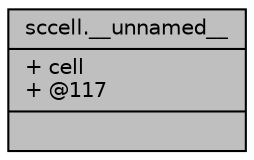 digraph "sccell.__unnamed__"
{
 // INTERACTIVE_SVG=YES
  bgcolor="transparent";
  edge [fontname="Helvetica",fontsize="10",labelfontname="Helvetica",labelfontsize="10"];
  node [fontname="Helvetica",fontsize="10",shape=record];
  Node246 [label="{sccell.__unnamed__\n|+ cell\l+ @117\l|}",height=0.2,width=0.4,color="black", fillcolor="grey75", style="filled", fontcolor="black"];
}
